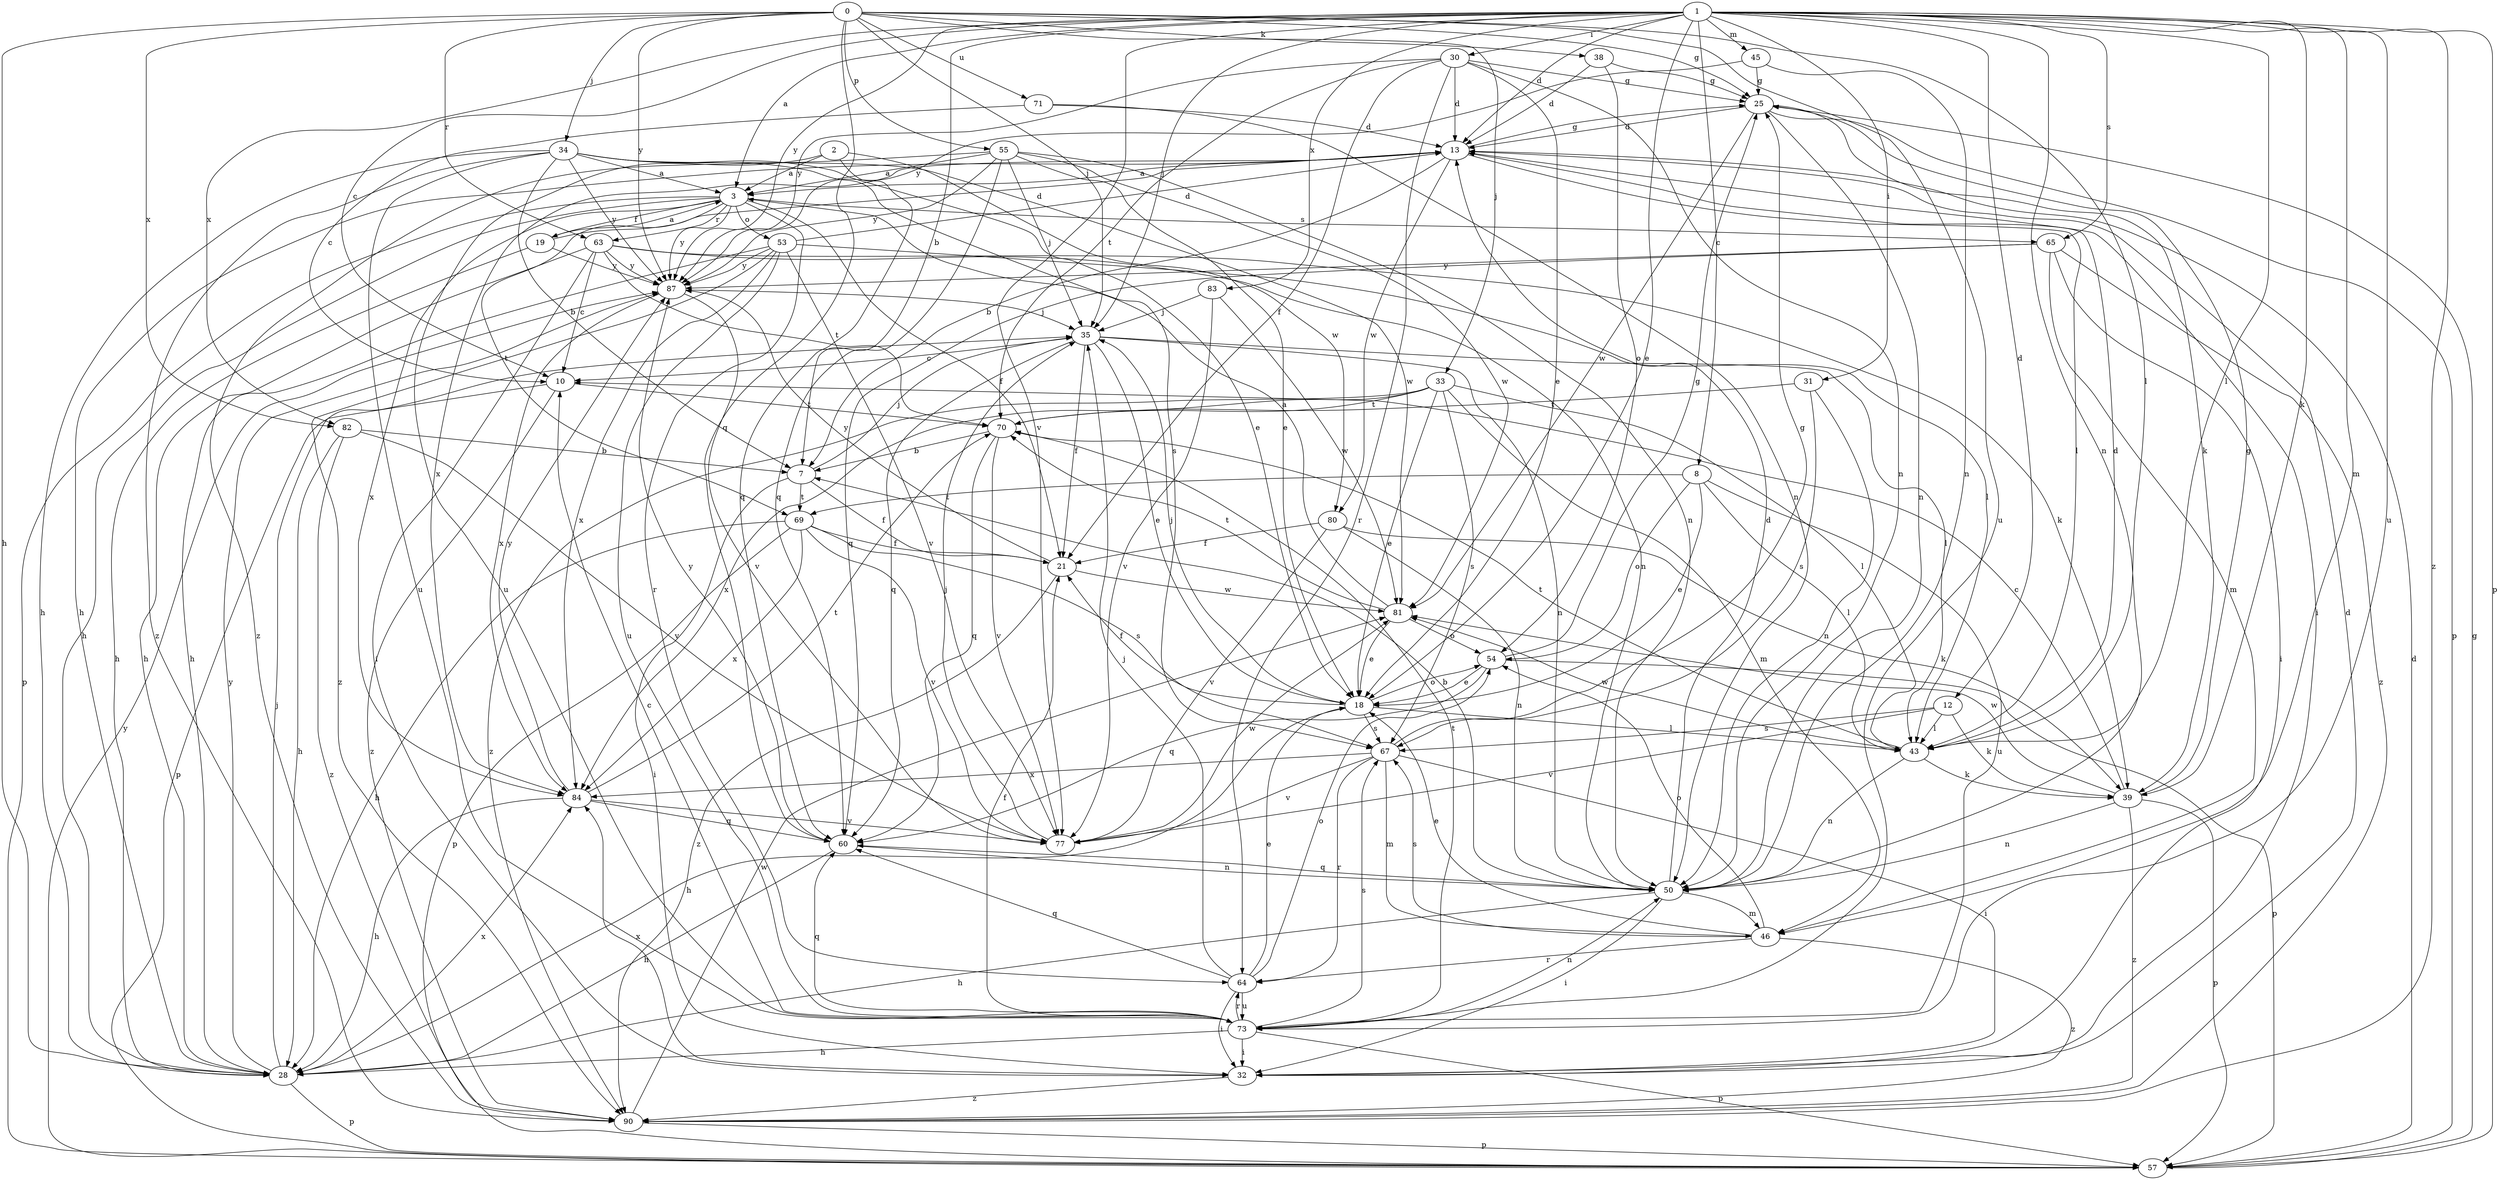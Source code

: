 strict digraph  {
0;
1;
2;
3;
7;
8;
10;
12;
13;
18;
19;
21;
25;
28;
30;
31;
32;
33;
34;
35;
38;
39;
43;
45;
46;
50;
53;
54;
55;
57;
60;
63;
64;
65;
67;
69;
70;
71;
73;
77;
80;
81;
82;
83;
84;
87;
90;
0 -> 25  [label=g];
0 -> 28  [label=h];
0 -> 33  [label=j];
0 -> 34  [label=j];
0 -> 35  [label=j];
0 -> 38  [label=k];
0 -> 43  [label=l];
0 -> 55  [label=p];
0 -> 60  [label=q];
0 -> 63  [label=r];
0 -> 71  [label=u];
0 -> 73  [label=u];
0 -> 82  [label=x];
0 -> 87  [label=y];
1 -> 3  [label=a];
1 -> 7  [label=b];
1 -> 8  [label=c];
1 -> 10  [label=c];
1 -> 12  [label=d];
1 -> 13  [label=d];
1 -> 18  [label=e];
1 -> 30  [label=i];
1 -> 31  [label=i];
1 -> 35  [label=j];
1 -> 39  [label=k];
1 -> 43  [label=l];
1 -> 45  [label=m];
1 -> 46  [label=m];
1 -> 50  [label=n];
1 -> 57  [label=p];
1 -> 65  [label=s];
1 -> 73  [label=u];
1 -> 77  [label=v];
1 -> 82  [label=x];
1 -> 83  [label=x];
1 -> 87  [label=y];
1 -> 90  [label=z];
2 -> 3  [label=a];
2 -> 60  [label=q];
2 -> 73  [label=u];
2 -> 80  [label=w];
3 -> 19  [label=f];
3 -> 21  [label=f];
3 -> 28  [label=h];
3 -> 53  [label=o];
3 -> 57  [label=p];
3 -> 63  [label=r];
3 -> 64  [label=r];
3 -> 65  [label=s];
3 -> 69  [label=t];
3 -> 84  [label=x];
3 -> 87  [label=y];
7 -> 21  [label=f];
7 -> 32  [label=i];
7 -> 35  [label=j];
7 -> 69  [label=t];
8 -> 18  [label=e];
8 -> 43  [label=l];
8 -> 54  [label=o];
8 -> 69  [label=t];
8 -> 73  [label=u];
10 -> 57  [label=p];
10 -> 70  [label=t];
10 -> 90  [label=z];
12 -> 39  [label=k];
12 -> 43  [label=l];
12 -> 67  [label=s];
12 -> 77  [label=v];
13 -> 3  [label=a];
13 -> 7  [label=b];
13 -> 25  [label=g];
13 -> 28  [label=h];
13 -> 32  [label=i];
13 -> 43  [label=l];
13 -> 80  [label=w];
13 -> 84  [label=x];
18 -> 21  [label=f];
18 -> 28  [label=h];
18 -> 35  [label=j];
18 -> 43  [label=l];
18 -> 54  [label=o];
18 -> 67  [label=s];
19 -> 3  [label=a];
19 -> 13  [label=d];
19 -> 28  [label=h];
19 -> 87  [label=y];
21 -> 81  [label=w];
21 -> 87  [label=y];
21 -> 90  [label=z];
25 -> 13  [label=d];
25 -> 39  [label=k];
25 -> 50  [label=n];
25 -> 57  [label=p];
25 -> 81  [label=w];
28 -> 35  [label=j];
28 -> 57  [label=p];
28 -> 84  [label=x];
28 -> 87  [label=y];
30 -> 13  [label=d];
30 -> 18  [label=e];
30 -> 21  [label=f];
30 -> 25  [label=g];
30 -> 50  [label=n];
30 -> 64  [label=r];
30 -> 70  [label=t];
30 -> 87  [label=y];
31 -> 50  [label=n];
31 -> 67  [label=s];
31 -> 70  [label=t];
32 -> 13  [label=d];
32 -> 84  [label=x];
32 -> 90  [label=z];
33 -> 18  [label=e];
33 -> 43  [label=l];
33 -> 46  [label=m];
33 -> 67  [label=s];
33 -> 70  [label=t];
33 -> 84  [label=x];
33 -> 90  [label=z];
34 -> 3  [label=a];
34 -> 7  [label=b];
34 -> 18  [label=e];
34 -> 28  [label=h];
34 -> 67  [label=s];
34 -> 73  [label=u];
34 -> 81  [label=w];
34 -> 87  [label=y];
34 -> 90  [label=z];
35 -> 10  [label=c];
35 -> 18  [label=e];
35 -> 21  [label=f];
35 -> 43  [label=l];
35 -> 50  [label=n];
35 -> 60  [label=q];
38 -> 13  [label=d];
38 -> 25  [label=g];
38 -> 54  [label=o];
39 -> 10  [label=c];
39 -> 25  [label=g];
39 -> 50  [label=n];
39 -> 57  [label=p];
39 -> 81  [label=w];
39 -> 90  [label=z];
43 -> 13  [label=d];
43 -> 39  [label=k];
43 -> 50  [label=n];
43 -> 70  [label=t];
43 -> 81  [label=w];
45 -> 25  [label=g];
45 -> 50  [label=n];
45 -> 87  [label=y];
46 -> 18  [label=e];
46 -> 54  [label=o];
46 -> 64  [label=r];
46 -> 67  [label=s];
46 -> 90  [label=z];
50 -> 7  [label=b];
50 -> 13  [label=d];
50 -> 28  [label=h];
50 -> 32  [label=i];
50 -> 46  [label=m];
50 -> 60  [label=q];
53 -> 13  [label=d];
53 -> 28  [label=h];
53 -> 43  [label=l];
53 -> 73  [label=u];
53 -> 77  [label=v];
53 -> 84  [label=x];
53 -> 87  [label=y];
53 -> 90  [label=z];
54 -> 18  [label=e];
54 -> 25  [label=g];
54 -> 57  [label=p];
54 -> 60  [label=q];
55 -> 3  [label=a];
55 -> 18  [label=e];
55 -> 35  [label=j];
55 -> 50  [label=n];
55 -> 60  [label=q];
55 -> 81  [label=w];
55 -> 87  [label=y];
55 -> 90  [label=z];
57 -> 13  [label=d];
57 -> 25  [label=g];
57 -> 87  [label=y];
60 -> 28  [label=h];
60 -> 50  [label=n];
60 -> 87  [label=y];
63 -> 10  [label=c];
63 -> 28  [label=h];
63 -> 32  [label=i];
63 -> 39  [label=k];
63 -> 50  [label=n];
63 -> 70  [label=t];
63 -> 87  [label=y];
64 -> 18  [label=e];
64 -> 32  [label=i];
64 -> 35  [label=j];
64 -> 54  [label=o];
64 -> 60  [label=q];
64 -> 73  [label=u];
65 -> 32  [label=i];
65 -> 46  [label=m];
65 -> 60  [label=q];
65 -> 87  [label=y];
65 -> 90  [label=z];
67 -> 25  [label=g];
67 -> 32  [label=i];
67 -> 46  [label=m];
67 -> 64  [label=r];
67 -> 77  [label=v];
67 -> 84  [label=x];
69 -> 21  [label=f];
69 -> 28  [label=h];
69 -> 57  [label=p];
69 -> 67  [label=s];
69 -> 77  [label=v];
69 -> 84  [label=x];
70 -> 7  [label=b];
70 -> 60  [label=q];
70 -> 77  [label=v];
71 -> 10  [label=c];
71 -> 13  [label=d];
71 -> 50  [label=n];
73 -> 10  [label=c];
73 -> 21  [label=f];
73 -> 28  [label=h];
73 -> 32  [label=i];
73 -> 50  [label=n];
73 -> 57  [label=p];
73 -> 60  [label=q];
73 -> 64  [label=r];
73 -> 67  [label=s];
73 -> 70  [label=t];
77 -> 35  [label=j];
77 -> 81  [label=w];
80 -> 21  [label=f];
80 -> 39  [label=k];
80 -> 50  [label=n];
80 -> 77  [label=v];
81 -> 3  [label=a];
81 -> 18  [label=e];
81 -> 54  [label=o];
81 -> 70  [label=t];
82 -> 7  [label=b];
82 -> 28  [label=h];
82 -> 77  [label=v];
82 -> 90  [label=z];
83 -> 35  [label=j];
83 -> 77  [label=v];
83 -> 81  [label=w];
84 -> 28  [label=h];
84 -> 60  [label=q];
84 -> 70  [label=t];
84 -> 77  [label=v];
84 -> 87  [label=y];
87 -> 35  [label=j];
87 -> 77  [label=v];
87 -> 84  [label=x];
90 -> 57  [label=p];
90 -> 81  [label=w];
}
